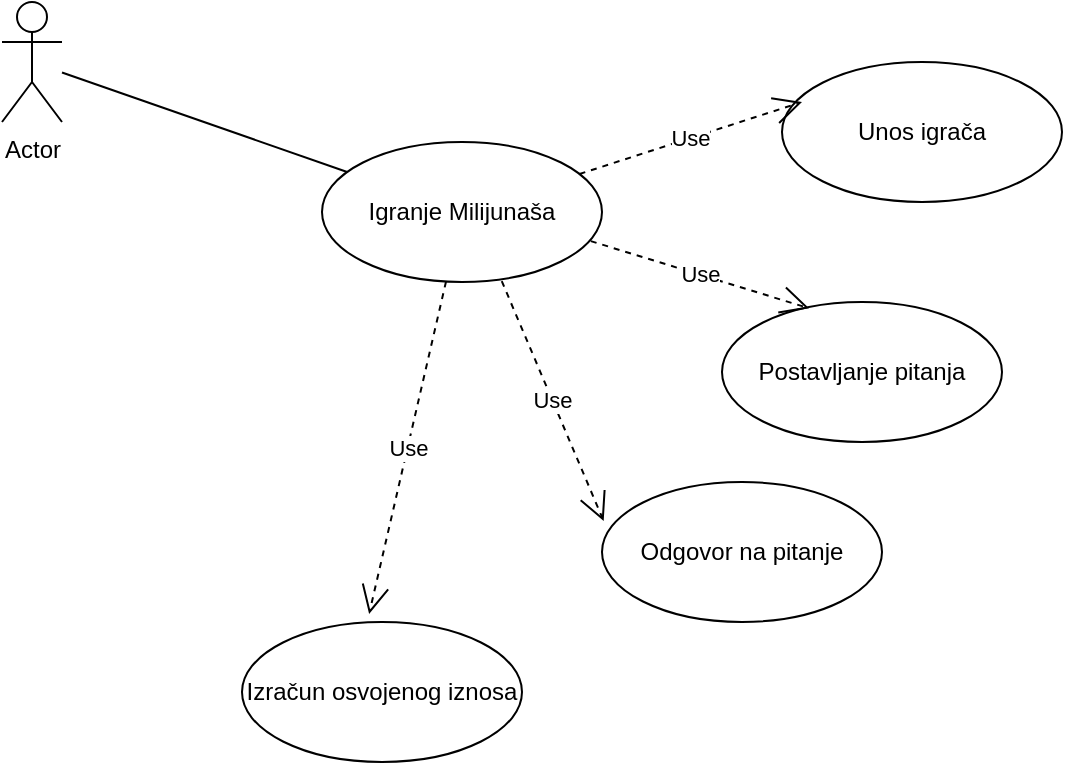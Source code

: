 <mxfile version="14.1.8" type="github" pages="5">
  <diagram id="r1og0uCHNFm6T4KjdNjF" name="Page-1">
    <mxGraphModel dx="957" dy="542" grid="1" gridSize="10" guides="1" tooltips="1" connect="1" arrows="1" fold="1" page="1" pageScale="1" pageWidth="827" pageHeight="1169" math="0" shadow="0">
      <root>
        <mxCell id="0" />
        <mxCell id="1" parent="0" />
        <mxCell id="4kmgBPgbUo3qxSBK6bsD-1" value="Actor" style="shape=umlActor;verticalLabelPosition=bottom;verticalAlign=top;html=1;outlineConnect=0;" vertex="1" parent="1">
          <mxGeometry x="110" y="60" width="30" height="60" as="geometry" />
        </mxCell>
        <mxCell id="4kmgBPgbUo3qxSBK6bsD-2" value="Igranje Milijunaša" style="ellipse;whiteSpace=wrap;html=1;" vertex="1" parent="1">
          <mxGeometry x="270" y="130" width="140" height="70" as="geometry" />
        </mxCell>
        <mxCell id="4kmgBPgbUo3qxSBK6bsD-3" value="Unos igrača" style="ellipse;whiteSpace=wrap;html=1;" vertex="1" parent="1">
          <mxGeometry x="500" y="90" width="140" height="70" as="geometry" />
        </mxCell>
        <mxCell id="4kmgBPgbUo3qxSBK6bsD-4" value="" style="endArrow=none;html=1;" edge="1" parent="1" source="4kmgBPgbUo3qxSBK6bsD-1" target="4kmgBPgbUo3qxSBK6bsD-2">
          <mxGeometry width="50" height="50" relative="1" as="geometry">
            <mxPoint x="390" y="310" as="sourcePoint" />
            <mxPoint x="440" y="260" as="targetPoint" />
            <Array as="points" />
          </mxGeometry>
        </mxCell>
        <mxCell id="4kmgBPgbUo3qxSBK6bsD-6" value="Use" style="endArrow=open;endSize=12;dashed=1;html=1;" edge="1" parent="1" source="4kmgBPgbUo3qxSBK6bsD-2">
          <mxGeometry width="160" relative="1" as="geometry">
            <mxPoint x="350" y="110" as="sourcePoint" />
            <mxPoint x="510" y="110" as="targetPoint" />
          </mxGeometry>
        </mxCell>
        <mxCell id="4kmgBPgbUo3qxSBK6bsD-7" value="Postavljanje pitanja" style="ellipse;whiteSpace=wrap;html=1;" vertex="1" parent="1">
          <mxGeometry x="470" y="210" width="140" height="70" as="geometry" />
        </mxCell>
        <mxCell id="4kmgBPgbUo3qxSBK6bsD-8" value="Odgovor na pitanje" style="ellipse;whiteSpace=wrap;html=1;" vertex="1" parent="1">
          <mxGeometry x="410" y="300" width="140" height="70" as="geometry" />
        </mxCell>
        <mxCell id="4kmgBPgbUo3qxSBK6bsD-9" value="Izračun osvojenog iznosa" style="ellipse;whiteSpace=wrap;html=1;" vertex="1" parent="1">
          <mxGeometry x="230" y="370" width="140" height="70" as="geometry" />
        </mxCell>
        <mxCell id="4kmgBPgbUo3qxSBK6bsD-10" value="Use" style="endArrow=open;endSize=12;dashed=1;html=1;entryX=0.311;entryY=0.045;entryDx=0;entryDy=0;entryPerimeter=0;exitX=0.96;exitY=0.708;exitDx=0;exitDy=0;exitPerimeter=0;" edge="1" parent="1" source="4kmgBPgbUo3qxSBK6bsD-2" target="4kmgBPgbUo3qxSBK6bsD-7">
          <mxGeometry width="160" relative="1" as="geometry">
            <mxPoint x="408.77" y="155.986" as="sourcePoint" />
            <mxPoint x="520" y="120" as="targetPoint" />
            <Array as="points" />
          </mxGeometry>
        </mxCell>
        <mxCell id="4kmgBPgbUo3qxSBK6bsD-11" value="Use" style="endArrow=open;endSize=12;dashed=1;html=1;entryX=0.006;entryY=0.279;entryDx=0;entryDy=0;entryPerimeter=0;exitX=0.642;exitY=0.994;exitDx=0;exitDy=0;exitPerimeter=0;" edge="1" parent="1" source="4kmgBPgbUo3qxSBK6bsD-2" target="4kmgBPgbUo3qxSBK6bsD-8">
          <mxGeometry width="160" relative="1" as="geometry">
            <mxPoint x="270.0" y="285.986" as="sourcePoint" />
            <mxPoint x="381.23" y="250" as="targetPoint" />
          </mxGeometry>
        </mxCell>
        <mxCell id="4kmgBPgbUo3qxSBK6bsD-12" value="Use" style="endArrow=open;endSize=12;dashed=1;html=1;entryX=0.454;entryY=-0.058;entryDx=0;entryDy=0;entryPerimeter=0;" edge="1" parent="1" source="4kmgBPgbUo3qxSBK6bsD-2" target="4kmgBPgbUo3qxSBK6bsD-9">
          <mxGeometry width="160" relative="1" as="geometry">
            <mxPoint x="220.0" y="299.996" as="sourcePoint" />
            <mxPoint x="331.23" y="264.01" as="targetPoint" />
          </mxGeometry>
        </mxCell>
      </root>
    </mxGraphModel>
  </diagram>
  <diagram id="1D83XkJCZ689sOul0O0H" name="Page-2">
    <mxGraphModel dx="957" dy="542" grid="1" gridSize="10" guides="1" tooltips="1" connect="1" arrows="1" fold="1" page="1" pageScale="1" pageWidth="827" pageHeight="1169" math="0" shadow="0">
      <root>
        <mxCell id="8BKieX1xrE59y4DQv1cV-0" />
        <mxCell id="8BKieX1xrE59y4DQv1cV-1" parent="8BKieX1xrE59y4DQv1cV-0" />
        <mxCell id="Q4W9A7SywVuZ4GrKVSb1-0" value="" style="ellipse;html=1;shape=startState;fillColor=#000000;strokeColor=#ff0000;" vertex="1" parent="8BKieX1xrE59y4DQv1cV-1">
          <mxGeometry x="350" y="20" width="30" height="30" as="geometry" />
        </mxCell>
        <mxCell id="Q4W9A7SywVuZ4GrKVSb1-1" value="" style="edgeStyle=orthogonalEdgeStyle;html=1;verticalAlign=bottom;endArrow=open;endSize=8;strokeColor=#ff0000;" edge="1" source="Q4W9A7SywVuZ4GrKVSb1-0" parent="8BKieX1xrE59y4DQv1cV-1">
          <mxGeometry relative="1" as="geometry">
            <mxPoint x="365" y="110" as="targetPoint" />
          </mxGeometry>
        </mxCell>
        <mxCell id="Q4W9A7SywVuZ4GrKVSb1-2" value="" style="ellipse;html=1;shape=endState;fillColor=#000000;strokeColor=#ff0000;" vertex="1" parent="8BKieX1xrE59y4DQv1cV-1">
          <mxGeometry x="535" y="840" width="30" height="30" as="geometry" />
        </mxCell>
        <mxCell id="Q4W9A7SywVuZ4GrKVSb1-4" value="Unos igrača" style="rounded=1;whiteSpace=wrap;html=1;arcSize=40;fontColor=#000000;fillColor=#ffffc0;strokeColor=#ff0000;" vertex="1" parent="8BKieX1xrE59y4DQv1cV-1">
          <mxGeometry x="305" y="110" width="120" height="40" as="geometry" />
        </mxCell>
        <mxCell id="Q4W9A7SywVuZ4GrKVSb1-5" value="" style="edgeStyle=orthogonalEdgeStyle;html=1;verticalAlign=bottom;endArrow=open;endSize=8;strokeColor=#ff0000;" edge="1" source="Q4W9A7SywVuZ4GrKVSb1-4" parent="8BKieX1xrE59y4DQv1cV-1" target="Q4W9A7SywVuZ4GrKVSb1-9">
          <mxGeometry relative="1" as="geometry">
            <mxPoint x="365" y="210" as="targetPoint" />
          </mxGeometry>
        </mxCell>
        <mxCell id="Q4W9A7SywVuZ4GrKVSb1-9" value="Postavljanje pitanja" style="rounded=1;whiteSpace=wrap;html=1;arcSize=40;fontColor=#000000;fillColor=#ffffc0;strokeColor=#ff0000;" vertex="1" parent="8BKieX1xrE59y4DQv1cV-1">
          <mxGeometry x="305" y="190" width="120" height="50" as="geometry" />
        </mxCell>
        <mxCell id="Q4W9A7SywVuZ4GrKVSb1-11" value="Odgovara" style="rhombus;whiteSpace=wrap;html=1;fillColor=#ffffc0;strokeColor=#ff0000;" vertex="1" parent="8BKieX1xrE59y4DQv1cV-1">
          <mxGeometry x="325" y="310" width="80" height="40" as="geometry" />
        </mxCell>
        <mxCell id="Q4W9A7SywVuZ4GrKVSb1-12" value="no" style="edgeStyle=orthogonalEdgeStyle;html=1;align=left;verticalAlign=bottom;endArrow=open;endSize=8;strokeColor=#ff0000;entryX=0.5;entryY=0;entryDx=0;entryDy=0;" edge="1" source="Q4W9A7SywVuZ4GrKVSb1-11" parent="8BKieX1xrE59y4DQv1cV-1" target="Q4W9A7SywVuZ4GrKVSb1-17">
          <mxGeometry x="-1" relative="1" as="geometry">
            <mxPoint x="504" y="330" as="targetPoint" />
          </mxGeometry>
        </mxCell>
        <mxCell id="Q4W9A7SywVuZ4GrKVSb1-13" value="yes" style="edgeStyle=orthogonalEdgeStyle;html=1;align=left;verticalAlign=top;endArrow=open;endSize=8;strokeColor=#ff0000;" edge="1" source="Q4W9A7SywVuZ4GrKVSb1-11" parent="8BKieX1xrE59y4DQv1cV-1">
          <mxGeometry x="-1" relative="1" as="geometry">
            <mxPoint x="364" y="410" as="targetPoint" />
          </mxGeometry>
        </mxCell>
        <mxCell id="Q4W9A7SywVuZ4GrKVSb1-16" value="" style="edgeStyle=orthogonalEdgeStyle;html=1;verticalAlign=bottom;endArrow=open;endSize=8;strokeColor=#ff0000;entryX=0.5;entryY=0;entryDx=0;entryDy=0;" edge="1" parent="8BKieX1xrE59y4DQv1cV-1" target="Q4W9A7SywVuZ4GrKVSb1-11">
          <mxGeometry relative="1" as="geometry">
            <mxPoint x="364" y="300" as="targetPoint" />
            <mxPoint x="364" y="240" as="sourcePoint" />
          </mxGeometry>
        </mxCell>
        <mxCell id="Q4W9A7SywVuZ4GrKVSb1-17" value="Izračun osvojenog iznosa" style="rounded=1;whiteSpace=wrap;html=1;arcSize=40;fontColor=#000000;fillColor=#ffffc0;strokeColor=#ff0000;" vertex="1" parent="8BKieX1xrE59y4DQv1cV-1">
          <mxGeometry x="500" y="770" width="120" height="40" as="geometry" />
        </mxCell>
        <mxCell id="Q4W9A7SywVuZ4GrKVSb1-18" value="" style="edgeStyle=orthogonalEdgeStyle;html=1;verticalAlign=bottom;endArrow=open;endSize=8;strokeColor=#ff0000;entryX=0.5;entryY=0;entryDx=0;entryDy=0;" edge="1" source="Q4W9A7SywVuZ4GrKVSb1-17" parent="8BKieX1xrE59y4DQv1cV-1" target="Q4W9A7SywVuZ4GrKVSb1-2">
          <mxGeometry relative="1" as="geometry">
            <mxPoint x="550" y="730" as="targetPoint" />
            <Array as="points">
              <mxPoint x="550" y="810" />
              <mxPoint x="550" y="810" />
            </Array>
          </mxGeometry>
        </mxCell>
        <mxCell id="Q4W9A7SywVuZ4GrKVSb1-19" value="Odgovaranje&lt;br&gt;" style="rounded=1;whiteSpace=wrap;html=1;arcSize=40;fontColor=#000000;fillColor=#ffffc0;strokeColor=#ff0000;" vertex="1" parent="8BKieX1xrE59y4DQv1cV-1">
          <mxGeometry x="305" y="410" width="120" height="40" as="geometry" />
        </mxCell>
        <mxCell id="Q4W9A7SywVuZ4GrKVSb1-20" value="" style="edgeStyle=orthogonalEdgeStyle;html=1;verticalAlign=bottom;endArrow=open;endSize=8;strokeColor=#ff0000;entryX=0.5;entryY=0;entryDx=0;entryDy=0;" edge="1" source="Q4W9A7SywVuZ4GrKVSb1-19" parent="8BKieX1xrE59y4DQv1cV-1" target="Q4W9A7SywVuZ4GrKVSb1-21">
          <mxGeometry relative="1" as="geometry">
            <mxPoint x="365" y="510" as="targetPoint" />
          </mxGeometry>
        </mxCell>
        <mxCell id="Q4W9A7SywVuZ4GrKVSb1-21" value="Odgovor točan" style="rhombus;whiteSpace=wrap;html=1;fillColor=#ffffc0;strokeColor=#ff0000;" vertex="1" parent="8BKieX1xrE59y4DQv1cV-1">
          <mxGeometry x="245" y="540" width="80" height="40" as="geometry" />
        </mxCell>
        <mxCell id="Q4W9A7SywVuZ4GrKVSb1-22" value="no" style="edgeStyle=orthogonalEdgeStyle;html=1;align=left;verticalAlign=bottom;endArrow=open;endSize=8;strokeColor=#ff0000;entryX=0;entryY=0.75;entryDx=0;entryDy=0;" edge="1" source="Q4W9A7SywVuZ4GrKVSb1-21" parent="8BKieX1xrE59y4DQv1cV-1" target="Q4W9A7SywVuZ4GrKVSb1-17">
          <mxGeometry x="-1" relative="1" as="geometry">
            <mxPoint x="425" y="560" as="targetPoint" />
          </mxGeometry>
        </mxCell>
        <mxCell id="Q4W9A7SywVuZ4GrKVSb1-23" value="yes" style="edgeStyle=orthogonalEdgeStyle;html=1;align=left;verticalAlign=top;endArrow=open;endSize=8;strokeColor=#ff0000;" edge="1" source="Q4W9A7SywVuZ4GrKVSb1-21" parent="8BKieX1xrE59y4DQv1cV-1">
          <mxGeometry x="-1" relative="1" as="geometry">
            <mxPoint x="285" y="640" as="targetPoint" />
          </mxGeometry>
        </mxCell>
        <mxCell id="Q4W9A7SywVuZ4GrKVSb1-27" value="Odgovorio na 15 pitanja" style="rhombus;whiteSpace=wrap;html=1;fillColor=#ffffc0;strokeColor=#ff0000;rotation=0;" vertex="1" parent="8BKieX1xrE59y4DQv1cV-1">
          <mxGeometry x="240" y="640" width="140" height="40" as="geometry" />
        </mxCell>
        <mxCell id="Q4W9A7SywVuZ4GrKVSb1-28" value="no" style="edgeStyle=orthogonalEdgeStyle;html=1;align=left;verticalAlign=bottom;endArrow=open;endSize=8;strokeColor=#ff0000;entryX=0;entryY=0.5;entryDx=0;entryDy=0;" edge="1" parent="8BKieX1xrE59y4DQv1cV-1" target="Q4W9A7SywVuZ4GrKVSb1-9">
          <mxGeometry x="-1" relative="1" as="geometry">
            <mxPoint x="80" y="300" as="targetPoint" />
            <mxPoint x="250" y="660" as="sourcePoint" />
            <Array as="points">
              <mxPoint x="160" y="660" />
              <mxPoint x="160" y="215" />
            </Array>
          </mxGeometry>
        </mxCell>
        <mxCell id="Q4W9A7SywVuZ4GrKVSb1-29" value="yes" style="edgeStyle=orthogonalEdgeStyle;html=1;align=left;verticalAlign=top;endArrow=open;endSize=8;strokeColor=#ff0000;entryX=0.25;entryY=0;entryDx=0;entryDy=0;exitX=0.5;exitY=1;exitDx=0;exitDy=0;" edge="1" source="Q4W9A7SywVuZ4GrKVSb1-27" parent="8BKieX1xrE59y4DQv1cV-1" target="Q4W9A7SywVuZ4GrKVSb1-17">
          <mxGeometry x="-1" relative="1" as="geometry">
            <mxPoint x="500" y="800" as="targetPoint" />
            <Array as="points">
              <mxPoint x="313" y="710" />
              <mxPoint x="530" y="710" />
            </Array>
          </mxGeometry>
        </mxCell>
      </root>
    </mxGraphModel>
  </diagram>
  <diagram id="CbQQVxnavWE6Y4liIShK" name="Page-3">
    <mxGraphModel dx="957" dy="542" grid="1" gridSize="10" guides="1" tooltips="1" connect="1" arrows="1" fold="1" page="1" pageScale="1" pageWidth="827" pageHeight="1169" math="0" shadow="0">
      <root>
        <mxCell id="wAXHmxslM8Cl57u_N9g3-0" />
        <mxCell id="wAXHmxslM8Cl57u_N9g3-1" parent="wAXHmxslM8Cl57u_N9g3-0" />
        <mxCell id="wAXHmxslM8Cl57u_N9g3-3" value="" style="ellipse;html=1;shape=startState;fillColor=#000000;strokeColor=#ff0000;" vertex="1" parent="wAXHmxslM8Cl57u_N9g3-1">
          <mxGeometry x="340" y="10" width="30" height="30" as="geometry" />
        </mxCell>
        <mxCell id="wAXHmxslM8Cl57u_N9g3-4" value="" style="edgeStyle=orthogonalEdgeStyle;html=1;verticalAlign=bottom;endArrow=open;endSize=8;strokeColor=#ff0000;" edge="1" source="wAXHmxslM8Cl57u_N9g3-3" parent="wAXHmxslM8Cl57u_N9g3-1">
          <mxGeometry relative="1" as="geometry">
            <mxPoint x="355" y="100" as="targetPoint" />
          </mxGeometry>
        </mxCell>
        <mxCell id="PxOuT1fJSN0E9udScYd1-0" value="Unos igrača" style="swimlane;html=1;fontStyle=1;align=center;verticalAlign=middle;childLayout=stackLayout;horizontal=1;startSize=30;horizontalStack=0;resizeParent=0;resizeLast=1;container=0;fontColor=#000000;collapsible=0;rounded=1;arcSize=30;strokeColor=#ff0000;fillColor=#ffffc0;swimlaneFillColor=#ffffc0;dropTarget=0;" vertex="1" parent="wAXHmxslM8Cl57u_N9g3-1">
          <mxGeometry x="275" y="100" width="160" height="60" as="geometry" />
        </mxCell>
        <mxCell id="PxOuT1fJSN0E9udScYd1-1" value="Include / Unos igrača" style="text;html=1;strokeColor=none;fillColor=none;align=center;verticalAlign=middle;spacingLeft=4;spacingRight=4;whiteSpace=wrap;overflow=hidden;rotatable=0;fontColor=#000000;" vertex="1" parent="PxOuT1fJSN0E9udScYd1-0">
          <mxGeometry y="30" width="160" height="30" as="geometry" />
        </mxCell>
        <mxCell id="PxOuT1fJSN0E9udScYd1-2" value="" style="edgeStyle=orthogonalEdgeStyle;html=1;verticalAlign=bottom;endArrow=open;endSize=8;strokeColor=#ff0000;" edge="1" source="PxOuT1fJSN0E9udScYd1-0" parent="wAXHmxslM8Cl57u_N9g3-1">
          <mxGeometry relative="1" as="geometry">
            <mxPoint x="355" y="210" as="targetPoint" />
          </mxGeometry>
        </mxCell>
        <mxCell id="jcJg4d79mtAPE0NVaKH0-0" value="Postavlajnje pitanja" style="swimlane;html=1;fontStyle=1;align=center;verticalAlign=middle;childLayout=stackLayout;horizontal=1;startSize=30;horizontalStack=0;resizeParent=0;resizeLast=1;container=0;fontColor=#000000;collapsible=0;rounded=1;arcSize=30;strokeColor=#ff0000;fillColor=#ffffc0;swimlaneFillColor=#ffffc0;dropTarget=0;" vertex="1" parent="wAXHmxslM8Cl57u_N9g3-1">
          <mxGeometry x="275" y="210" width="160" height="60" as="geometry" />
        </mxCell>
        <mxCell id="jcJg4d79mtAPE0NVaKH0-1" value="Include/ Postavljanje pitanja" style="text;html=1;strokeColor=none;fillColor=none;align=center;verticalAlign=middle;spacingLeft=4;spacingRight=4;whiteSpace=wrap;overflow=hidden;rotatable=0;fontColor=#000000;" vertex="1" parent="jcJg4d79mtAPE0NVaKH0-0">
          <mxGeometry y="30" width="160" height="30" as="geometry" />
        </mxCell>
        <mxCell id="jcJg4d79mtAPE0NVaKH0-2" value="" style="edgeStyle=orthogonalEdgeStyle;html=1;verticalAlign=bottom;endArrow=open;endSize=8;strokeColor=#ff0000;entryX=0.5;entryY=0;entryDx=0;entryDy=0;" edge="1" source="jcJg4d79mtAPE0NVaKH0-0" parent="wAXHmxslM8Cl57u_N9g3-1" target="IWJHYMp2H40F229CH8A2-0">
          <mxGeometry relative="1" as="geometry">
            <mxPoint x="355" y="320" as="targetPoint" />
          </mxGeometry>
        </mxCell>
        <mxCell id="IWJHYMp2H40F229CH8A2-0" value="Odgovara" style="rhombus;whiteSpace=wrap;html=1;fillColor=#ffffc0;strokeColor=#ff0000;" vertex="1" parent="wAXHmxslM8Cl57u_N9g3-1">
          <mxGeometry x="310" y="320" width="80" height="40" as="geometry" />
        </mxCell>
        <mxCell id="IWJHYMp2H40F229CH8A2-1" value="no" style="edgeStyle=orthogonalEdgeStyle;html=1;align=left;verticalAlign=bottom;endArrow=open;endSize=8;strokeColor=#ff0000;entryX=1;entryY=0.5;entryDx=0;entryDy=0;" edge="1" source="IWJHYMp2H40F229CH8A2-0" parent="wAXHmxslM8Cl57u_N9g3-1">
          <mxGeometry x="-1" relative="1" as="geometry">
            <mxPoint x="630" y="1080" as="targetPoint" />
          </mxGeometry>
        </mxCell>
        <mxCell id="IWJHYMp2H40F229CH8A2-2" value="yes" style="edgeStyle=orthogonalEdgeStyle;html=1;align=left;verticalAlign=top;endArrow=open;endSize=8;strokeColor=#ff0000;" edge="1" source="IWJHYMp2H40F229CH8A2-0" parent="wAXHmxslM8Cl57u_N9g3-1">
          <mxGeometry x="-1" relative="1" as="geometry">
            <mxPoint x="350" y="420" as="targetPoint" />
          </mxGeometry>
        </mxCell>
        <mxCell id="E_8Ji15eINzWiKu_0gxi-0" value="Odgovaranje" style="swimlane;html=1;fontStyle=1;align=center;verticalAlign=middle;childLayout=stackLayout;horizontal=1;startSize=30;horizontalStack=0;resizeParent=0;resizeLast=1;container=0;fontColor=#000000;collapsible=0;rounded=1;arcSize=30;strokeColor=#ff0000;fillColor=#ffffc0;swimlaneFillColor=#ffffc0;dropTarget=0;" vertex="1" parent="wAXHmxslM8Cl57u_N9g3-1">
          <mxGeometry x="270" y="420" width="160" height="60" as="geometry" />
        </mxCell>
        <mxCell id="E_8Ji15eINzWiKu_0gxi-1" value="Include/ Odgovaranje" style="text;html=1;strokeColor=none;fillColor=none;align=center;verticalAlign=middle;spacingLeft=4;spacingRight=4;whiteSpace=wrap;overflow=hidden;rotatable=0;fontColor=#000000;" vertex="1" parent="E_8Ji15eINzWiKu_0gxi-0">
          <mxGeometry y="30" width="160" height="30" as="geometry" />
        </mxCell>
        <mxCell id="E_8Ji15eINzWiKu_0gxi-2" value="" style="edgeStyle=orthogonalEdgeStyle;html=1;verticalAlign=bottom;endArrow=open;endSize=8;strokeColor=#ff0000;entryX=0.5;entryY=0;entryDx=0;entryDy=0;" edge="1" source="E_8Ji15eINzWiKu_0gxi-0" parent="wAXHmxslM8Cl57u_N9g3-1" target="LAQwIaWgyO3f-h2tZl_8-0">
          <mxGeometry relative="1" as="geometry">
            <mxPoint x="350" y="540" as="targetPoint" />
          </mxGeometry>
        </mxCell>
        <mxCell id="LAQwIaWgyO3f-h2tZl_8-0" value="Odgovor točan" style="rhombus;whiteSpace=wrap;html=1;fillColor=#ffffc0;strokeColor=#ff0000;" vertex="1" parent="wAXHmxslM8Cl57u_N9g3-1">
          <mxGeometry x="212.5" y="570" width="150" height="60" as="geometry" />
        </mxCell>
        <mxCell id="vjihE0JekyVUu6mDylmC-0" value="no" style="edgeStyle=orthogonalEdgeStyle;html=1;align=left;verticalAlign=bottom;endArrow=open;endSize=8;strokeColor=#ff0000;entryX=0;entryY=0.75;entryDx=0;entryDy=0;exitX=1;exitY=0.5;exitDx=0;exitDy=0;" edge="1" parent="wAXHmxslM8Cl57u_N9g3-1" source="LAQwIaWgyO3f-h2tZl_8-0">
          <mxGeometry x="-1" relative="1" as="geometry">
            <mxPoint x="575" y="1060" as="targetPoint" />
            <mxPoint x="400" y="820" as="sourcePoint" />
          </mxGeometry>
        </mxCell>
        <mxCell id="vjihE0JekyVUu6mDylmC-1" value="yes" style="edgeStyle=orthogonalEdgeStyle;html=1;align=left;verticalAlign=top;endArrow=open;endSize=8;strokeColor=#ff0000;exitX=0.5;exitY=1;exitDx=0;exitDy=0;" edge="1" parent="wAXHmxslM8Cl57u_N9g3-1" source="LAQwIaWgyO3f-h2tZl_8-0">
          <mxGeometry x="-1" relative="1" as="geometry">
            <mxPoint x="287" y="770" as="targetPoint" />
            <mxPoint x="330" y="620" as="sourcePoint" />
            <Array as="points">
              <mxPoint x="287" y="630" />
            </Array>
          </mxGeometry>
        </mxCell>
        <mxCell id="GLDer27ryoeM9erMsBxQ-0" value="Odgovorio na 15 pitanja" style="rhombus;whiteSpace=wrap;html=1;fillColor=#ffffc0;strokeColor=#ff0000;rotation=0;" vertex="1" parent="wAXHmxslM8Cl57u_N9g3-1">
          <mxGeometry x="210" y="770" width="152.5" height="70" as="geometry" />
        </mxCell>
        <mxCell id="idrOUBfxhzBLN-v7OzdE-0" value="" style="ellipse;html=1;shape=endState;fillColor=#000000;strokeColor=#ff0000;" vertex="1" parent="wAXHmxslM8Cl57u_N9g3-1">
          <mxGeometry x="535" y="1180" width="30" height="30" as="geometry" />
        </mxCell>
        <mxCell id="idrOUBfxhzBLN-v7OzdE-9" value="no" style="edgeStyle=orthogonalEdgeStyle;html=1;align=left;verticalAlign=bottom;endArrow=open;endSize=8;strokeColor=#ff0000;exitX=0;exitY=0.5;exitDx=0;exitDy=0;entryX=0;entryY=0;entryDx=0;entryDy=0;" edge="1" parent="wAXHmxslM8Cl57u_N9g3-1" target="jcJg4d79mtAPE0NVaKH0-1" source="GLDer27ryoeM9erMsBxQ-0">
          <mxGeometry x="-1" relative="1" as="geometry">
            <mxPoint x="270" y="240" as="targetPoint" />
            <mxPoint x="140" y="790" as="sourcePoint" />
            <Array as="points">
              <mxPoint x="130" y="805" />
              <mxPoint x="130" y="240" />
            </Array>
          </mxGeometry>
        </mxCell>
        <mxCell id="idrOUBfxhzBLN-v7OzdE-10" value="yes" style="edgeStyle=orthogonalEdgeStyle;html=1;align=left;verticalAlign=top;endArrow=open;endSize=8;strokeColor=#ff0000;entryX=0.25;entryY=0;entryDx=0;entryDy=0;exitX=1;exitY=0.5;exitDx=0;exitDy=0;" edge="1" parent="wAXHmxslM8Cl57u_N9g3-1" source="GLDer27ryoeM9erMsBxQ-0">
          <mxGeometry x="-1" relative="1" as="geometry">
            <mxPoint x="540" y="1060" as="targetPoint" />
            <Array as="points">
              <mxPoint x="363" y="1000" />
              <mxPoint x="540" y="1000" />
            </Array>
            <mxPoint x="322.5" y="970" as="sourcePoint" />
          </mxGeometry>
        </mxCell>
        <mxCell id="7IzMunfAg_1IMbJEd-ez-0" value="Izracun osvojenog iznosa" style="swimlane;html=1;fontStyle=1;align=center;verticalAlign=middle;childLayout=stackLayout;horizontal=1;startSize=30;horizontalStack=0;resizeParent=0;resizeLast=1;container=0;fontColor=#000000;collapsible=0;rounded=1;arcSize=30;strokeColor=#ff0000;fillColor=#ffffc0;swimlaneFillColor=#ffffc0;dropTarget=0;" vertex="1" parent="wAXHmxslM8Cl57u_N9g3-1">
          <mxGeometry x="470" y="1060" width="160" height="60" as="geometry" />
        </mxCell>
        <mxCell id="7IzMunfAg_1IMbJEd-ez-1" value="Include/ Izracun osvojenog iznosa" style="text;html=1;strokeColor=none;fillColor=none;align=center;verticalAlign=middle;spacingLeft=4;spacingRight=4;whiteSpace=wrap;overflow=hidden;rotatable=0;fontColor=#000000;" vertex="1" parent="7IzMunfAg_1IMbJEd-ez-0">
          <mxGeometry y="30" width="160" height="30" as="geometry" />
        </mxCell>
        <mxCell id="7IzMunfAg_1IMbJEd-ez-2" value="" style="edgeStyle=orthogonalEdgeStyle;html=1;verticalAlign=bottom;endArrow=open;endSize=8;strokeColor=#ff0000;entryX=0.5;entryY=0;entryDx=0;entryDy=0;" edge="1" source="7IzMunfAg_1IMbJEd-ez-0" parent="wAXHmxslM8Cl57u_N9g3-1" target="idrOUBfxhzBLN-v7OzdE-0">
          <mxGeometry relative="1" as="geometry">
            <mxPoint x="550" y="1180" as="targetPoint" />
          </mxGeometry>
        </mxCell>
      </root>
    </mxGraphModel>
  </diagram>
  <diagram id="gkAMy2GrhTfOVn9qZDK9" name="Page-4">
    <mxGraphModel dx="957" dy="542" grid="1" gridSize="10" guides="1" tooltips="1" connect="1" arrows="1" fold="1" page="1" pageScale="1" pageWidth="827" pageHeight="1169" math="0" shadow="0">
      <root>
        <mxCell id="FTqvIjPwVwlqrAweObdp-0" />
        <mxCell id="FTqvIjPwVwlqrAweObdp-1" parent="FTqvIjPwVwlqrAweObdp-0" />
        <mxCell id="N3-3HpU3M7E1vBwil4A--0" value="" style="ellipse;html=1;shape=endState;fillColor=#000000;strokeColor=#ff0000;" vertex="1" parent="FTqvIjPwVwlqrAweObdp-1">
          <mxGeometry x="395" y="630" width="30" height="30" as="geometry" />
        </mxCell>
        <mxCell id="N3-3HpU3M7E1vBwil4A--1" value="" style="ellipse;html=1;shape=startState;fillColor=#000000;strokeColor=#ff0000;" vertex="1" parent="FTqvIjPwVwlqrAweObdp-1">
          <mxGeometry x="400" y="10" width="30" height="30" as="geometry" />
        </mxCell>
        <mxCell id="N3-3HpU3M7E1vBwil4A--2" value="" style="edgeStyle=orthogonalEdgeStyle;html=1;verticalAlign=bottom;endArrow=open;endSize=8;strokeColor=#ff0000;" edge="1" source="N3-3HpU3M7E1vBwil4A--1" parent="FTqvIjPwVwlqrAweObdp-1">
          <mxGeometry relative="1" as="geometry">
            <mxPoint x="415" y="100" as="targetPoint" />
          </mxGeometry>
        </mxCell>
        <mxCell id="N3-3HpU3M7E1vBwil4A--3" value="Igra prikaže unos imena" style="rounded=1;whiteSpace=wrap;html=1;arcSize=40;fontColor=#000000;fillColor=#ffffc0;strokeColor=#ff0000;" vertex="1" parent="FTqvIjPwVwlqrAweObdp-1">
          <mxGeometry x="355" y="100" width="120" height="40" as="geometry" />
        </mxCell>
        <mxCell id="N3-3HpU3M7E1vBwil4A--4" value="" style="edgeStyle=orthogonalEdgeStyle;html=1;verticalAlign=bottom;endArrow=open;endSize=8;strokeColor=#ff0000;" edge="1" source="N3-3HpU3M7E1vBwil4A--3" parent="FTqvIjPwVwlqrAweObdp-1">
          <mxGeometry relative="1" as="geometry">
            <mxPoint x="415" y="200" as="targetPoint" />
          </mxGeometry>
        </mxCell>
        <mxCell id="N3-3HpU3M7E1vBwil4A--5" value="Igral unese ime" style="rounded=1;whiteSpace=wrap;html=1;arcSize=40;fontColor=#000000;fillColor=#ffffc0;strokeColor=#ff0000;" vertex="1" parent="FTqvIjPwVwlqrAweObdp-1">
          <mxGeometry x="355" y="200" width="120" height="40" as="geometry" />
        </mxCell>
        <mxCell id="N3-3HpU3M7E1vBwil4A--6" value="" style="edgeStyle=orthogonalEdgeStyle;html=1;verticalAlign=bottom;endArrow=open;endSize=8;strokeColor=#ff0000;" edge="1" source="N3-3HpU3M7E1vBwil4A--5" parent="FTqvIjPwVwlqrAweObdp-1">
          <mxGeometry relative="1" as="geometry">
            <mxPoint x="415" y="300" as="targetPoint" />
          </mxGeometry>
        </mxCell>
        <mxCell id="N3-3HpU3M7E1vBwil4A--7" value="Unos točan" style="rhombus;whiteSpace=wrap;html=1;fillColor=#ffffc0;strokeColor=#ff0000;" vertex="1" parent="FTqvIjPwVwlqrAweObdp-1">
          <mxGeometry x="340" y="300" width="140" height="60" as="geometry" />
        </mxCell>
        <mxCell id="N3-3HpU3M7E1vBwil4A--8" value="no" style="edgeStyle=orthogonalEdgeStyle;html=1;align=left;verticalAlign=bottom;endArrow=open;endSize=8;strokeColor=#ff0000;exitX=1;exitY=0.5;exitDx=0;exitDy=0;entryX=0.958;entryY=0.5;entryDx=0;entryDy=0;entryPerimeter=0;" edge="1" source="N3-3HpU3M7E1vBwil4A--7" parent="FTqvIjPwVwlqrAweObdp-1" target="N3-3HpU3M7E1vBwil4A--3">
          <mxGeometry x="-1" relative="1" as="geometry">
            <mxPoint x="480" y="120" as="targetPoint" />
            <Array as="points">
              <mxPoint x="530" y="330" />
              <mxPoint x="530" y="120" />
            </Array>
          </mxGeometry>
        </mxCell>
        <mxCell id="N3-3HpU3M7E1vBwil4A--9" value="yes" style="edgeStyle=orthogonalEdgeStyle;html=1;align=left;verticalAlign=top;endArrow=open;endSize=8;strokeColor=#ff0000;" edge="1" source="N3-3HpU3M7E1vBwil4A--7" parent="FTqvIjPwVwlqrAweObdp-1">
          <mxGeometry x="-1" relative="1" as="geometry">
            <mxPoint x="410" y="430" as="targetPoint" />
          </mxGeometry>
        </mxCell>
        <mxCell id="N3-3HpU3M7E1vBwil4A--10" value="Igra postavi korisnika za igrača" style="rounded=1;whiteSpace=wrap;html=1;arcSize=40;fontColor=#000000;fillColor=#ffffc0;strokeColor=#ff0000;" vertex="1" parent="FTqvIjPwVwlqrAweObdp-1">
          <mxGeometry x="350" y="430" width="120" height="40" as="geometry" />
        </mxCell>
        <mxCell id="N3-3HpU3M7E1vBwil4A--11" value="" style="edgeStyle=orthogonalEdgeStyle;html=1;verticalAlign=bottom;endArrow=open;endSize=8;strokeColor=#ff0000;" edge="1" source="N3-3HpU3M7E1vBwil4A--10" parent="FTqvIjPwVwlqrAweObdp-1">
          <mxGeometry relative="1" as="geometry">
            <mxPoint x="410" y="530" as="targetPoint" />
          </mxGeometry>
        </mxCell>
        <mxCell id="N3-3HpU3M7E1vBwil4A--14" value="Igra postavi broj pitanja na 0" style="rounded=1;whiteSpace=wrap;html=1;arcSize=40;fontColor=#000000;fillColor=#ffffc0;strokeColor=#ff0000;" vertex="1" parent="FTqvIjPwVwlqrAweObdp-1">
          <mxGeometry x="350" y="530" width="120" height="40" as="geometry" />
        </mxCell>
        <mxCell id="N3-3HpU3M7E1vBwil4A--15" value="" style="edgeStyle=orthogonalEdgeStyle;html=1;verticalAlign=bottom;endArrow=open;endSize=8;strokeColor=#ff0000;" edge="1" source="N3-3HpU3M7E1vBwil4A--14" parent="FTqvIjPwVwlqrAweObdp-1">
          <mxGeometry relative="1" as="geometry">
            <mxPoint x="410" y="630" as="targetPoint" />
          </mxGeometry>
        </mxCell>
      </root>
    </mxGraphModel>
  </diagram>
  <diagram id="E5MHAFEgCnF0UYrn_e20" name="Page-5">
    <mxGraphModel dx="957" dy="542" grid="1" gridSize="10" guides="1" tooltips="1" connect="1" arrows="1" fold="1" page="1" pageScale="1" pageWidth="827" pageHeight="1169" math="0" shadow="0">
      <root>
        <mxCell id="N31BzO3jxm8Ufm5j2zLH-0" />
        <mxCell id="N31BzO3jxm8Ufm5j2zLH-1" parent="N31BzO3jxm8Ufm5j2zLH-0" />
        <mxCell id="rq9IFuL7IGdMuAUsht8p-0" value="" style="ellipse;html=1;shape=startState;fillColor=#000000;strokeColor=#ff0000;" vertex="1" parent="N31BzO3jxm8Ufm5j2zLH-1">
          <mxGeometry x="380" y="30" width="30" height="30" as="geometry" />
        </mxCell>
        <mxCell id="rq9IFuL7IGdMuAUsht8p-1" value="" style="edgeStyle=orthogonalEdgeStyle;html=1;verticalAlign=bottom;endArrow=open;endSize=8;strokeColor=#ff0000;" edge="1" source="rq9IFuL7IGdMuAUsht8p-0" parent="N31BzO3jxm8Ufm5j2zLH-1">
          <mxGeometry relative="1" as="geometry">
            <mxPoint x="395" y="120" as="targetPoint" />
          </mxGeometry>
        </mxCell>
        <mxCell id="rq9IFuL7IGdMuAUsht8p-2" value="" style="ellipse;html=1;shape=endState;fillColor=#000000;strokeColor=#ff0000;" vertex="1" parent="N31BzO3jxm8Ufm5j2zLH-1">
          <mxGeometry x="380" y="490" width="30" height="30" as="geometry" />
        </mxCell>
        <mxCell id="rq9IFuL7IGdMuAUsht8p-3" value="Odabir kategorije temeljem trenutnog broja pitanja" style="rounded=1;whiteSpace=wrap;html=1;arcSize=40;fontColor=#000000;fillColor=#ffffc0;strokeColor=#ff0000;" vertex="1" parent="N31BzO3jxm8Ufm5j2zLH-1">
          <mxGeometry x="335" y="120" width="125" height="80" as="geometry" />
        </mxCell>
        <mxCell id="rq9IFuL7IGdMuAUsht8p-4" value="" style="edgeStyle=orthogonalEdgeStyle;html=1;verticalAlign=bottom;endArrow=open;endSize=8;strokeColor=#ff0000;" edge="1" source="rq9IFuL7IGdMuAUsht8p-3" parent="N31BzO3jxm8Ufm5j2zLH-1">
          <mxGeometry relative="1" as="geometry">
            <mxPoint x="395" y="280" as="targetPoint" />
            <Array as="points">
              <mxPoint x="395" y="220" />
              <mxPoint x="395" y="220" />
            </Array>
          </mxGeometry>
        </mxCell>
        <mxCell id="rq9IFuL7IGdMuAUsht8p-5" value="Slučajan odabir pitanja unutar kategorije" style="rounded=1;whiteSpace=wrap;html=1;arcSize=40;fontColor=#000000;fillColor=#ffffc0;strokeColor=#ff0000;" vertex="1" parent="N31BzO3jxm8Ufm5j2zLH-1">
          <mxGeometry x="335" y="280" width="135" height="60" as="geometry" />
        </mxCell>
        <mxCell id="rq9IFuL7IGdMuAUsht8p-6" value="" style="edgeStyle=orthogonalEdgeStyle;html=1;verticalAlign=bottom;endArrow=open;endSize=8;strokeColor=#ff0000;" edge="1" source="rq9IFuL7IGdMuAUsht8p-5" parent="N31BzO3jxm8Ufm5j2zLH-1">
          <mxGeometry relative="1" as="geometry">
            <mxPoint x="395" y="380" as="targetPoint" />
            <Array as="points">
              <mxPoint x="395" y="360" />
              <mxPoint x="395" y="360" />
            </Array>
          </mxGeometry>
        </mxCell>
        <mxCell id="rq9IFuL7IGdMuAUsht8p-7" value="Prikaz pitanja korisniku" style="rounded=1;whiteSpace=wrap;html=1;arcSize=40;fontColor=#000000;fillColor=#ffffc0;strokeColor=#ff0000;" vertex="1" parent="N31BzO3jxm8Ufm5j2zLH-1">
          <mxGeometry x="327.5" y="380" width="135" height="60" as="geometry" />
        </mxCell>
        <mxCell id="rq9IFuL7IGdMuAUsht8p-8" value="" style="edgeStyle=orthogonalEdgeStyle;html=1;verticalAlign=bottom;endArrow=open;endSize=8;strokeColor=#ff0000;" edge="1" parent="N31BzO3jxm8Ufm5j2zLH-1" source="rq9IFuL7IGdMuAUsht8p-7">
          <mxGeometry relative="1" as="geometry">
            <mxPoint x="395" y="490" as="targetPoint" />
            <Array as="points">
              <mxPoint x="395" y="480" />
            </Array>
          </mxGeometry>
        </mxCell>
      </root>
    </mxGraphModel>
  </diagram>
</mxfile>
